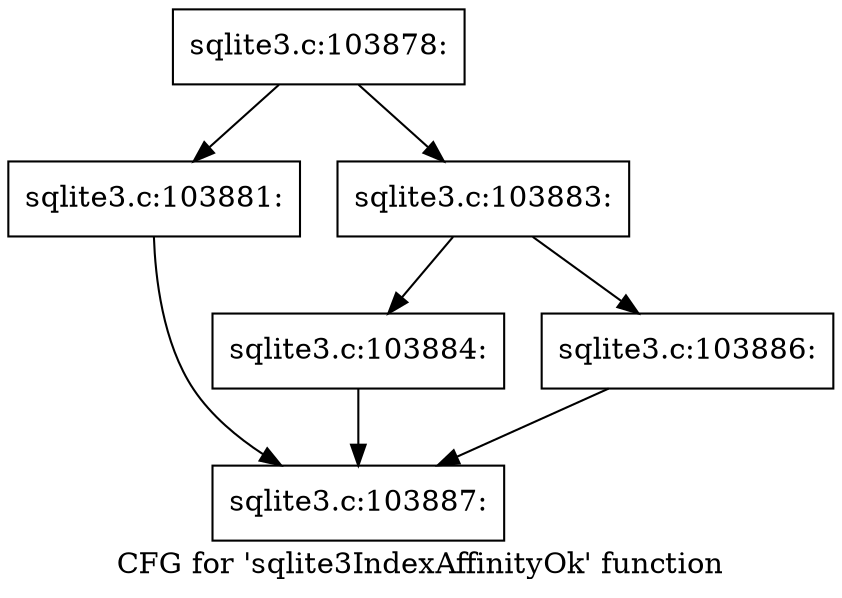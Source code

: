 digraph "CFG for 'sqlite3IndexAffinityOk' function" {
	label="CFG for 'sqlite3IndexAffinityOk' function";

	Node0x55c0f968ea30 [shape=record,label="{sqlite3.c:103878:}"];
	Node0x55c0f968ea30 -> Node0x55c0f5985280;
	Node0x55c0f968ea30 -> Node0x55c0f9691150;
	Node0x55c0f5985280 [shape=record,label="{sqlite3.c:103881:}"];
	Node0x55c0f5985280 -> Node0x55c0f968ebb0;
	Node0x55c0f9691150 [shape=record,label="{sqlite3.c:103883:}"];
	Node0x55c0f9691150 -> Node0x55c0f96917d0;
	Node0x55c0f9691150 -> Node0x55c0f9691820;
	Node0x55c0f96917d0 [shape=record,label="{sqlite3.c:103884:}"];
	Node0x55c0f96917d0 -> Node0x55c0f968ebb0;
	Node0x55c0f9691820 [shape=record,label="{sqlite3.c:103886:}"];
	Node0x55c0f9691820 -> Node0x55c0f968ebb0;
	Node0x55c0f968ebb0 [shape=record,label="{sqlite3.c:103887:}"];
}
